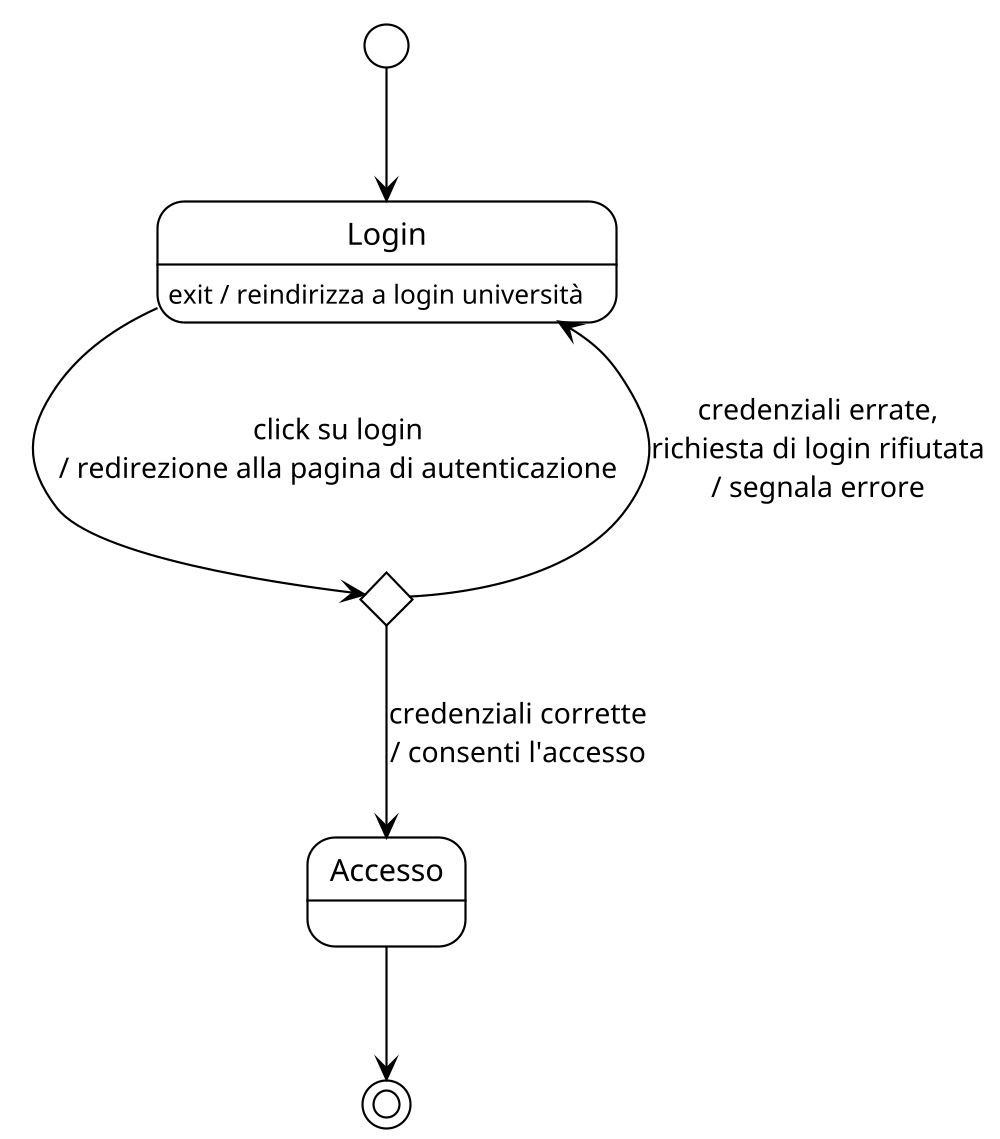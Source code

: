 @startuml
!theme plain
scale 1000 width


[*] --> Login
state Autenticazione <<choice>>
Login -down-> Autenticazione : click su login\n/ redirezione alla pagina di autenticazione

Autenticazione --> Accesso : credenziali corrette\n/ consenti l'accesso
Autenticazione --> Login : credenziali errate,\nrichiesta di login rifiutata\n/ segnala errore
Accesso --> [*]

Login : exit / reindirizza a login università


@enduml
